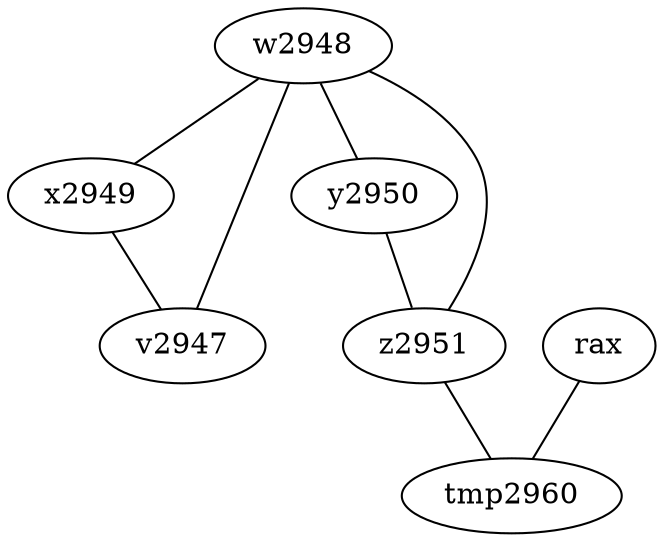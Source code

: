 strict graph {
 w2948;
 x2949;
 y2950;
 z2951;
 v2947;
 rax;
 tmp2960;
 w2948 --  y2950;
 w2948 --  x2949;
 w2948 --  z2951;
 w2948 --  v2947;
 x2949 --  w2948;
 x2949 --  v2947;
 y2950 --  w2948;
 y2950 --  z2951;
 z2951 --  w2948;
 z2951 --  y2950;
 z2951 --  tmp2960;
 v2947 --  w2948;
 v2947 --  x2949;
 rax --  tmp2960;
 tmp2960 --  z2951;
 tmp2960 --  rax;
}
